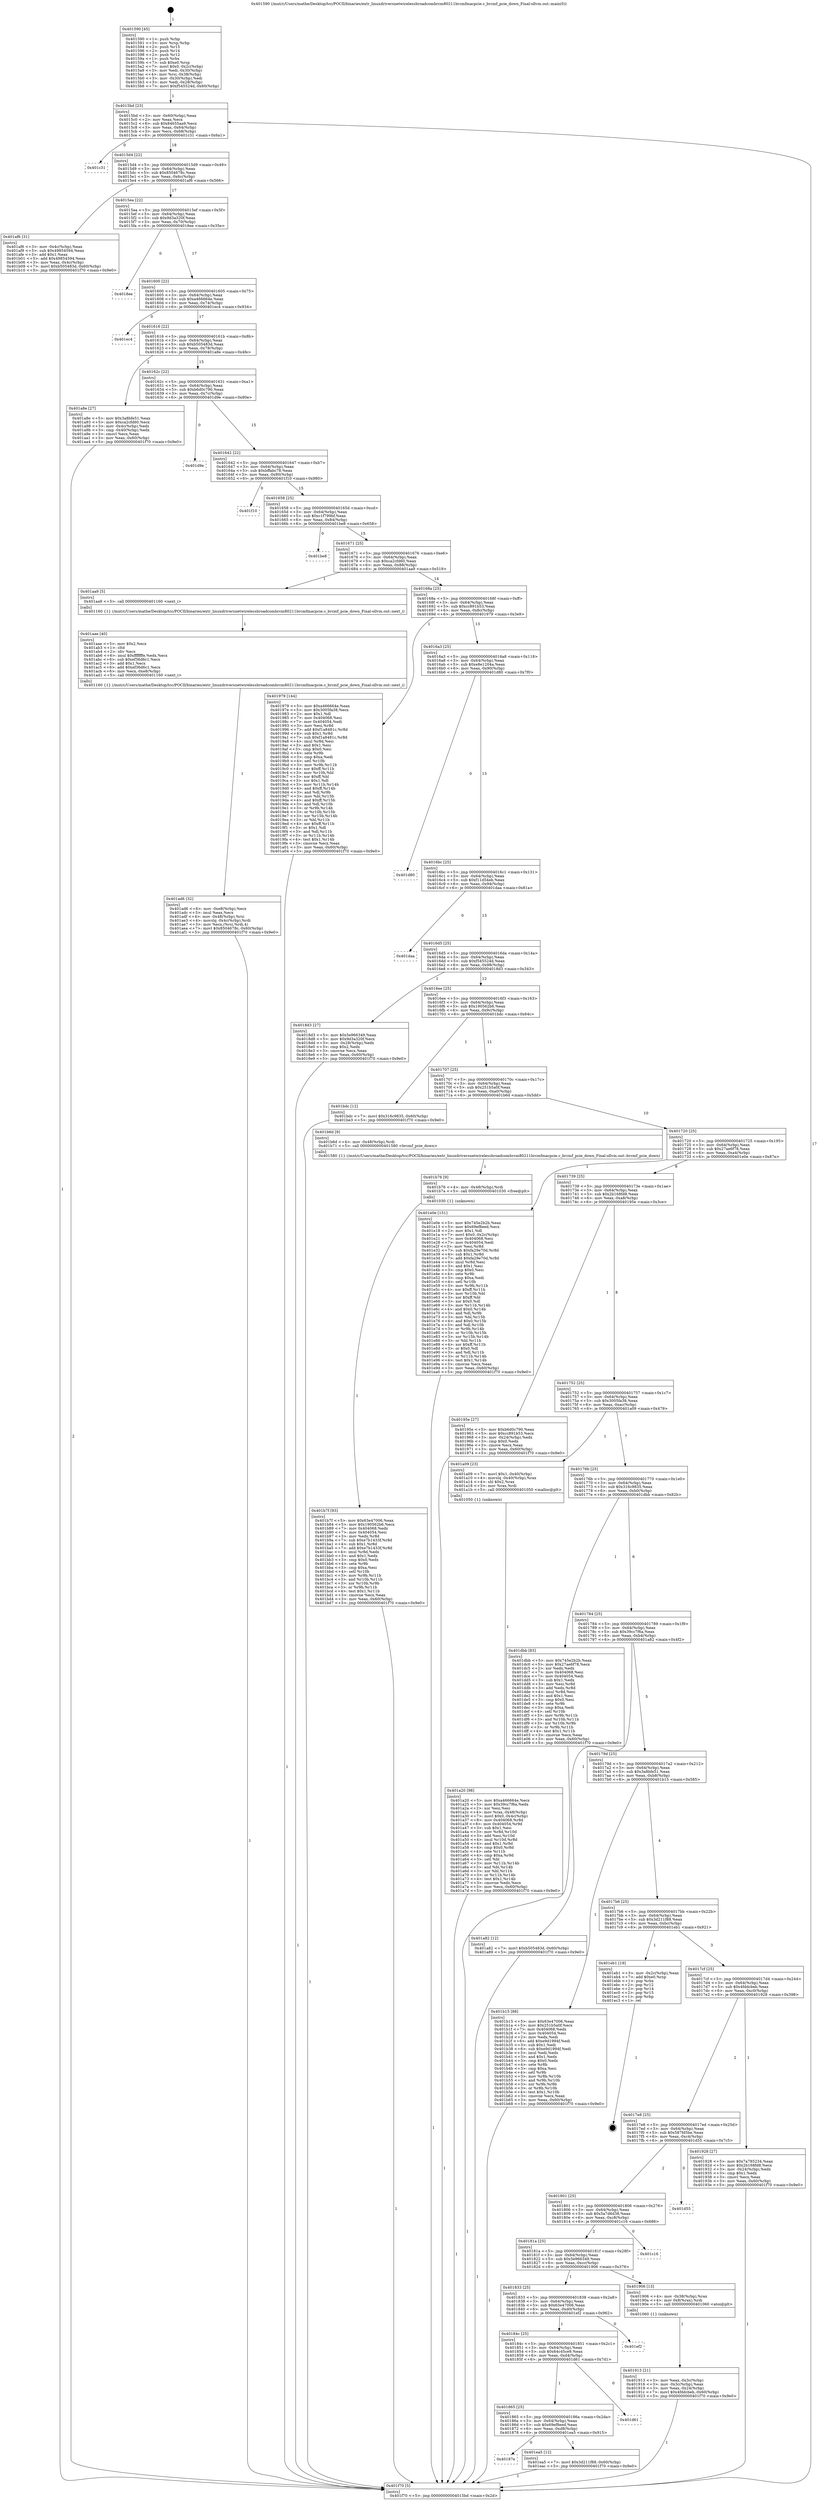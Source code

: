 digraph "0x401590" {
  label = "0x401590 (/mnt/c/Users/mathe/Desktop/tcc/POCII/binaries/extr_linuxdriversnetwirelessbroadcombrcm80211brcmfmacpcie.c_brcmf_pcie_down_Final-ollvm.out::main(0))"
  labelloc = "t"
  node[shape=record]

  Entry [label="",width=0.3,height=0.3,shape=circle,fillcolor=black,style=filled]
  "0x4015bd" [label="{
     0x4015bd [23]\l
     | [instrs]\l
     &nbsp;&nbsp;0x4015bd \<+3\>: mov -0x60(%rbp),%eax\l
     &nbsp;&nbsp;0x4015c0 \<+2\>: mov %eax,%ecx\l
     &nbsp;&nbsp;0x4015c2 \<+6\>: sub $0x84655aa9,%ecx\l
     &nbsp;&nbsp;0x4015c8 \<+3\>: mov %eax,-0x64(%rbp)\l
     &nbsp;&nbsp;0x4015cb \<+3\>: mov %ecx,-0x68(%rbp)\l
     &nbsp;&nbsp;0x4015ce \<+6\>: je 0000000000401c31 \<main+0x6a1\>\l
  }"]
  "0x401c31" [label="{
     0x401c31\l
  }", style=dashed]
  "0x4015d4" [label="{
     0x4015d4 [22]\l
     | [instrs]\l
     &nbsp;&nbsp;0x4015d4 \<+5\>: jmp 00000000004015d9 \<main+0x49\>\l
     &nbsp;&nbsp;0x4015d9 \<+3\>: mov -0x64(%rbp),%eax\l
     &nbsp;&nbsp;0x4015dc \<+5\>: sub $0x8504678c,%eax\l
     &nbsp;&nbsp;0x4015e1 \<+3\>: mov %eax,-0x6c(%rbp)\l
     &nbsp;&nbsp;0x4015e4 \<+6\>: je 0000000000401af6 \<main+0x566\>\l
  }"]
  Exit [label="",width=0.3,height=0.3,shape=circle,fillcolor=black,style=filled,peripheries=2]
  "0x401af6" [label="{
     0x401af6 [31]\l
     | [instrs]\l
     &nbsp;&nbsp;0x401af6 \<+3\>: mov -0x4c(%rbp),%eax\l
     &nbsp;&nbsp;0x401af9 \<+5\>: sub $0x49854594,%eax\l
     &nbsp;&nbsp;0x401afe \<+3\>: add $0x1,%eax\l
     &nbsp;&nbsp;0x401b01 \<+5\>: add $0x49854594,%eax\l
     &nbsp;&nbsp;0x401b06 \<+3\>: mov %eax,-0x4c(%rbp)\l
     &nbsp;&nbsp;0x401b09 \<+7\>: movl $0xb505483d,-0x60(%rbp)\l
     &nbsp;&nbsp;0x401b10 \<+5\>: jmp 0000000000401f70 \<main+0x9e0\>\l
  }"]
  "0x4015ea" [label="{
     0x4015ea [22]\l
     | [instrs]\l
     &nbsp;&nbsp;0x4015ea \<+5\>: jmp 00000000004015ef \<main+0x5f\>\l
     &nbsp;&nbsp;0x4015ef \<+3\>: mov -0x64(%rbp),%eax\l
     &nbsp;&nbsp;0x4015f2 \<+5\>: sub $0x9d3a320f,%eax\l
     &nbsp;&nbsp;0x4015f7 \<+3\>: mov %eax,-0x70(%rbp)\l
     &nbsp;&nbsp;0x4015fa \<+6\>: je 00000000004018ee \<main+0x35e\>\l
  }"]
  "0x40187e" [label="{
     0x40187e\l
  }", style=dashed]
  "0x4018ee" [label="{
     0x4018ee\l
  }", style=dashed]
  "0x401600" [label="{
     0x401600 [22]\l
     | [instrs]\l
     &nbsp;&nbsp;0x401600 \<+5\>: jmp 0000000000401605 \<main+0x75\>\l
     &nbsp;&nbsp;0x401605 \<+3\>: mov -0x64(%rbp),%eax\l
     &nbsp;&nbsp;0x401608 \<+5\>: sub $0xa466664e,%eax\l
     &nbsp;&nbsp;0x40160d \<+3\>: mov %eax,-0x74(%rbp)\l
     &nbsp;&nbsp;0x401610 \<+6\>: je 0000000000401ec4 \<main+0x934\>\l
  }"]
  "0x401ea5" [label="{
     0x401ea5 [12]\l
     | [instrs]\l
     &nbsp;&nbsp;0x401ea5 \<+7\>: movl $0x3d211f88,-0x60(%rbp)\l
     &nbsp;&nbsp;0x401eac \<+5\>: jmp 0000000000401f70 \<main+0x9e0\>\l
  }"]
  "0x401ec4" [label="{
     0x401ec4\l
  }", style=dashed]
  "0x401616" [label="{
     0x401616 [22]\l
     | [instrs]\l
     &nbsp;&nbsp;0x401616 \<+5\>: jmp 000000000040161b \<main+0x8b\>\l
     &nbsp;&nbsp;0x40161b \<+3\>: mov -0x64(%rbp),%eax\l
     &nbsp;&nbsp;0x40161e \<+5\>: sub $0xb505483d,%eax\l
     &nbsp;&nbsp;0x401623 \<+3\>: mov %eax,-0x78(%rbp)\l
     &nbsp;&nbsp;0x401626 \<+6\>: je 0000000000401a8e \<main+0x4fe\>\l
  }"]
  "0x401865" [label="{
     0x401865 [25]\l
     | [instrs]\l
     &nbsp;&nbsp;0x401865 \<+5\>: jmp 000000000040186a \<main+0x2da\>\l
     &nbsp;&nbsp;0x40186a \<+3\>: mov -0x64(%rbp),%eax\l
     &nbsp;&nbsp;0x40186d \<+5\>: sub $0x69ef8eed,%eax\l
     &nbsp;&nbsp;0x401872 \<+6\>: mov %eax,-0xd8(%rbp)\l
     &nbsp;&nbsp;0x401878 \<+6\>: je 0000000000401ea5 \<main+0x915\>\l
  }"]
  "0x401a8e" [label="{
     0x401a8e [27]\l
     | [instrs]\l
     &nbsp;&nbsp;0x401a8e \<+5\>: mov $0x3a8bfe51,%eax\l
     &nbsp;&nbsp;0x401a93 \<+5\>: mov $0xca2cfd60,%ecx\l
     &nbsp;&nbsp;0x401a98 \<+3\>: mov -0x4c(%rbp),%edx\l
     &nbsp;&nbsp;0x401a9b \<+3\>: cmp -0x40(%rbp),%edx\l
     &nbsp;&nbsp;0x401a9e \<+3\>: cmovl %ecx,%eax\l
     &nbsp;&nbsp;0x401aa1 \<+3\>: mov %eax,-0x60(%rbp)\l
     &nbsp;&nbsp;0x401aa4 \<+5\>: jmp 0000000000401f70 \<main+0x9e0\>\l
  }"]
  "0x40162c" [label="{
     0x40162c [22]\l
     | [instrs]\l
     &nbsp;&nbsp;0x40162c \<+5\>: jmp 0000000000401631 \<main+0xa1\>\l
     &nbsp;&nbsp;0x401631 \<+3\>: mov -0x64(%rbp),%eax\l
     &nbsp;&nbsp;0x401634 \<+5\>: sub $0xb6d0c790,%eax\l
     &nbsp;&nbsp;0x401639 \<+3\>: mov %eax,-0x7c(%rbp)\l
     &nbsp;&nbsp;0x40163c \<+6\>: je 0000000000401d9e \<main+0x80e\>\l
  }"]
  "0x401d61" [label="{
     0x401d61\l
  }", style=dashed]
  "0x401d9e" [label="{
     0x401d9e\l
  }", style=dashed]
  "0x401642" [label="{
     0x401642 [22]\l
     | [instrs]\l
     &nbsp;&nbsp;0x401642 \<+5\>: jmp 0000000000401647 \<main+0xb7\>\l
     &nbsp;&nbsp;0x401647 \<+3\>: mov -0x64(%rbp),%eax\l
     &nbsp;&nbsp;0x40164a \<+5\>: sub $0xbffabc78,%eax\l
     &nbsp;&nbsp;0x40164f \<+3\>: mov %eax,-0x80(%rbp)\l
     &nbsp;&nbsp;0x401652 \<+6\>: je 0000000000401f10 \<main+0x980\>\l
  }"]
  "0x40184c" [label="{
     0x40184c [25]\l
     | [instrs]\l
     &nbsp;&nbsp;0x40184c \<+5\>: jmp 0000000000401851 \<main+0x2c1\>\l
     &nbsp;&nbsp;0x401851 \<+3\>: mov -0x64(%rbp),%eax\l
     &nbsp;&nbsp;0x401854 \<+5\>: sub $0x64c45ce9,%eax\l
     &nbsp;&nbsp;0x401859 \<+6\>: mov %eax,-0xd4(%rbp)\l
     &nbsp;&nbsp;0x40185f \<+6\>: je 0000000000401d61 \<main+0x7d1\>\l
  }"]
  "0x401f10" [label="{
     0x401f10\l
  }", style=dashed]
  "0x401658" [label="{
     0x401658 [25]\l
     | [instrs]\l
     &nbsp;&nbsp;0x401658 \<+5\>: jmp 000000000040165d \<main+0xcd\>\l
     &nbsp;&nbsp;0x40165d \<+3\>: mov -0x64(%rbp),%eax\l
     &nbsp;&nbsp;0x401660 \<+5\>: sub $0xc1f799bf,%eax\l
     &nbsp;&nbsp;0x401665 \<+6\>: mov %eax,-0x84(%rbp)\l
     &nbsp;&nbsp;0x40166b \<+6\>: je 0000000000401be8 \<main+0x658\>\l
  }"]
  "0x401ef2" [label="{
     0x401ef2\l
  }", style=dashed]
  "0x401be8" [label="{
     0x401be8\l
  }", style=dashed]
  "0x401671" [label="{
     0x401671 [25]\l
     | [instrs]\l
     &nbsp;&nbsp;0x401671 \<+5\>: jmp 0000000000401676 \<main+0xe6\>\l
     &nbsp;&nbsp;0x401676 \<+3\>: mov -0x64(%rbp),%eax\l
     &nbsp;&nbsp;0x401679 \<+5\>: sub $0xca2cfd60,%eax\l
     &nbsp;&nbsp;0x40167e \<+6\>: mov %eax,-0x88(%rbp)\l
     &nbsp;&nbsp;0x401684 \<+6\>: je 0000000000401aa9 \<main+0x519\>\l
  }"]
  "0x401b7f" [label="{
     0x401b7f [93]\l
     | [instrs]\l
     &nbsp;&nbsp;0x401b7f \<+5\>: mov $0x63e47006,%eax\l
     &nbsp;&nbsp;0x401b84 \<+5\>: mov $0x190562b6,%ecx\l
     &nbsp;&nbsp;0x401b89 \<+7\>: mov 0x404068,%edx\l
     &nbsp;&nbsp;0x401b90 \<+7\>: mov 0x404054,%esi\l
     &nbsp;&nbsp;0x401b97 \<+3\>: mov %edx,%r8d\l
     &nbsp;&nbsp;0x401b9a \<+7\>: sub $0xe7b1433f,%r8d\l
     &nbsp;&nbsp;0x401ba1 \<+4\>: sub $0x1,%r8d\l
     &nbsp;&nbsp;0x401ba5 \<+7\>: add $0xe7b1433f,%r8d\l
     &nbsp;&nbsp;0x401bac \<+4\>: imul %r8d,%edx\l
     &nbsp;&nbsp;0x401bb0 \<+3\>: and $0x1,%edx\l
     &nbsp;&nbsp;0x401bb3 \<+3\>: cmp $0x0,%edx\l
     &nbsp;&nbsp;0x401bb6 \<+4\>: sete %r9b\l
     &nbsp;&nbsp;0x401bba \<+3\>: cmp $0xa,%esi\l
     &nbsp;&nbsp;0x401bbd \<+4\>: setl %r10b\l
     &nbsp;&nbsp;0x401bc1 \<+3\>: mov %r9b,%r11b\l
     &nbsp;&nbsp;0x401bc4 \<+3\>: and %r10b,%r11b\l
     &nbsp;&nbsp;0x401bc7 \<+3\>: xor %r10b,%r9b\l
     &nbsp;&nbsp;0x401bca \<+3\>: or %r9b,%r11b\l
     &nbsp;&nbsp;0x401bcd \<+4\>: test $0x1,%r11b\l
     &nbsp;&nbsp;0x401bd1 \<+3\>: cmovne %ecx,%eax\l
     &nbsp;&nbsp;0x401bd4 \<+3\>: mov %eax,-0x60(%rbp)\l
     &nbsp;&nbsp;0x401bd7 \<+5\>: jmp 0000000000401f70 \<main+0x9e0\>\l
  }"]
  "0x401aa9" [label="{
     0x401aa9 [5]\l
     | [instrs]\l
     &nbsp;&nbsp;0x401aa9 \<+5\>: call 0000000000401160 \<next_i\>\l
     | [calls]\l
     &nbsp;&nbsp;0x401160 \{1\} (/mnt/c/Users/mathe/Desktop/tcc/POCII/binaries/extr_linuxdriversnetwirelessbroadcombrcm80211brcmfmacpcie.c_brcmf_pcie_down_Final-ollvm.out::next_i)\l
  }"]
  "0x40168a" [label="{
     0x40168a [25]\l
     | [instrs]\l
     &nbsp;&nbsp;0x40168a \<+5\>: jmp 000000000040168f \<main+0xff\>\l
     &nbsp;&nbsp;0x40168f \<+3\>: mov -0x64(%rbp),%eax\l
     &nbsp;&nbsp;0x401692 \<+5\>: sub $0xcc891b53,%eax\l
     &nbsp;&nbsp;0x401697 \<+6\>: mov %eax,-0x8c(%rbp)\l
     &nbsp;&nbsp;0x40169d \<+6\>: je 0000000000401979 \<main+0x3e9\>\l
  }"]
  "0x401b76" [label="{
     0x401b76 [9]\l
     | [instrs]\l
     &nbsp;&nbsp;0x401b76 \<+4\>: mov -0x48(%rbp),%rdi\l
     &nbsp;&nbsp;0x401b7a \<+5\>: call 0000000000401030 \<free@plt\>\l
     | [calls]\l
     &nbsp;&nbsp;0x401030 \{1\} (unknown)\l
  }"]
  "0x401979" [label="{
     0x401979 [144]\l
     | [instrs]\l
     &nbsp;&nbsp;0x401979 \<+5\>: mov $0xa466664e,%eax\l
     &nbsp;&nbsp;0x40197e \<+5\>: mov $0x3005fa38,%ecx\l
     &nbsp;&nbsp;0x401983 \<+2\>: mov $0x1,%dl\l
     &nbsp;&nbsp;0x401985 \<+7\>: mov 0x404068,%esi\l
     &nbsp;&nbsp;0x40198c \<+7\>: mov 0x404054,%edi\l
     &nbsp;&nbsp;0x401993 \<+3\>: mov %esi,%r8d\l
     &nbsp;&nbsp;0x401996 \<+7\>: add $0xf1a8481c,%r8d\l
     &nbsp;&nbsp;0x40199d \<+4\>: sub $0x1,%r8d\l
     &nbsp;&nbsp;0x4019a1 \<+7\>: sub $0xf1a8481c,%r8d\l
     &nbsp;&nbsp;0x4019a8 \<+4\>: imul %r8d,%esi\l
     &nbsp;&nbsp;0x4019ac \<+3\>: and $0x1,%esi\l
     &nbsp;&nbsp;0x4019af \<+3\>: cmp $0x0,%esi\l
     &nbsp;&nbsp;0x4019b2 \<+4\>: sete %r9b\l
     &nbsp;&nbsp;0x4019b6 \<+3\>: cmp $0xa,%edi\l
     &nbsp;&nbsp;0x4019b9 \<+4\>: setl %r10b\l
     &nbsp;&nbsp;0x4019bd \<+3\>: mov %r9b,%r11b\l
     &nbsp;&nbsp;0x4019c0 \<+4\>: xor $0xff,%r11b\l
     &nbsp;&nbsp;0x4019c4 \<+3\>: mov %r10b,%bl\l
     &nbsp;&nbsp;0x4019c7 \<+3\>: xor $0xff,%bl\l
     &nbsp;&nbsp;0x4019ca \<+3\>: xor $0x1,%dl\l
     &nbsp;&nbsp;0x4019cd \<+3\>: mov %r11b,%r14b\l
     &nbsp;&nbsp;0x4019d0 \<+4\>: and $0xff,%r14b\l
     &nbsp;&nbsp;0x4019d4 \<+3\>: and %dl,%r9b\l
     &nbsp;&nbsp;0x4019d7 \<+3\>: mov %bl,%r15b\l
     &nbsp;&nbsp;0x4019da \<+4\>: and $0xff,%r15b\l
     &nbsp;&nbsp;0x4019de \<+3\>: and %dl,%r10b\l
     &nbsp;&nbsp;0x4019e1 \<+3\>: or %r9b,%r14b\l
     &nbsp;&nbsp;0x4019e4 \<+3\>: or %r10b,%r15b\l
     &nbsp;&nbsp;0x4019e7 \<+3\>: xor %r15b,%r14b\l
     &nbsp;&nbsp;0x4019ea \<+3\>: or %bl,%r11b\l
     &nbsp;&nbsp;0x4019ed \<+4\>: xor $0xff,%r11b\l
     &nbsp;&nbsp;0x4019f1 \<+3\>: or $0x1,%dl\l
     &nbsp;&nbsp;0x4019f4 \<+3\>: and %dl,%r11b\l
     &nbsp;&nbsp;0x4019f7 \<+3\>: or %r11b,%r14b\l
     &nbsp;&nbsp;0x4019fa \<+4\>: test $0x1,%r14b\l
     &nbsp;&nbsp;0x4019fe \<+3\>: cmovne %ecx,%eax\l
     &nbsp;&nbsp;0x401a01 \<+3\>: mov %eax,-0x60(%rbp)\l
     &nbsp;&nbsp;0x401a04 \<+5\>: jmp 0000000000401f70 \<main+0x9e0\>\l
  }"]
  "0x4016a3" [label="{
     0x4016a3 [25]\l
     | [instrs]\l
     &nbsp;&nbsp;0x4016a3 \<+5\>: jmp 00000000004016a8 \<main+0x118\>\l
     &nbsp;&nbsp;0x4016a8 \<+3\>: mov -0x64(%rbp),%eax\l
     &nbsp;&nbsp;0x4016ab \<+5\>: sub $0xe8e1204a,%eax\l
     &nbsp;&nbsp;0x4016b0 \<+6\>: mov %eax,-0x90(%rbp)\l
     &nbsp;&nbsp;0x4016b6 \<+6\>: je 0000000000401d80 \<main+0x7f0\>\l
  }"]
  "0x401ad6" [label="{
     0x401ad6 [32]\l
     | [instrs]\l
     &nbsp;&nbsp;0x401ad6 \<+6\>: mov -0xe8(%rbp),%ecx\l
     &nbsp;&nbsp;0x401adc \<+3\>: imul %eax,%ecx\l
     &nbsp;&nbsp;0x401adf \<+4\>: mov -0x48(%rbp),%rsi\l
     &nbsp;&nbsp;0x401ae3 \<+4\>: movslq -0x4c(%rbp),%rdi\l
     &nbsp;&nbsp;0x401ae7 \<+3\>: mov %ecx,(%rsi,%rdi,4)\l
     &nbsp;&nbsp;0x401aea \<+7\>: movl $0x8504678c,-0x60(%rbp)\l
     &nbsp;&nbsp;0x401af1 \<+5\>: jmp 0000000000401f70 \<main+0x9e0\>\l
  }"]
  "0x401d80" [label="{
     0x401d80\l
  }", style=dashed]
  "0x4016bc" [label="{
     0x4016bc [25]\l
     | [instrs]\l
     &nbsp;&nbsp;0x4016bc \<+5\>: jmp 00000000004016c1 \<main+0x131\>\l
     &nbsp;&nbsp;0x4016c1 \<+3\>: mov -0x64(%rbp),%eax\l
     &nbsp;&nbsp;0x4016c4 \<+5\>: sub $0xf11d54eb,%eax\l
     &nbsp;&nbsp;0x4016c9 \<+6\>: mov %eax,-0x94(%rbp)\l
     &nbsp;&nbsp;0x4016cf \<+6\>: je 0000000000401daa \<main+0x81a\>\l
  }"]
  "0x401aae" [label="{
     0x401aae [40]\l
     | [instrs]\l
     &nbsp;&nbsp;0x401aae \<+5\>: mov $0x2,%ecx\l
     &nbsp;&nbsp;0x401ab3 \<+1\>: cltd\l
     &nbsp;&nbsp;0x401ab4 \<+2\>: idiv %ecx\l
     &nbsp;&nbsp;0x401ab6 \<+6\>: imul $0xfffffffe,%edx,%ecx\l
     &nbsp;&nbsp;0x401abc \<+6\>: sub $0xef36d6c1,%ecx\l
     &nbsp;&nbsp;0x401ac2 \<+3\>: add $0x1,%ecx\l
     &nbsp;&nbsp;0x401ac5 \<+6\>: add $0xef36d6c1,%ecx\l
     &nbsp;&nbsp;0x401acb \<+6\>: mov %ecx,-0xe8(%rbp)\l
     &nbsp;&nbsp;0x401ad1 \<+5\>: call 0000000000401160 \<next_i\>\l
     | [calls]\l
     &nbsp;&nbsp;0x401160 \{1\} (/mnt/c/Users/mathe/Desktop/tcc/POCII/binaries/extr_linuxdriversnetwirelessbroadcombrcm80211brcmfmacpcie.c_brcmf_pcie_down_Final-ollvm.out::next_i)\l
  }"]
  "0x401daa" [label="{
     0x401daa\l
  }", style=dashed]
  "0x4016d5" [label="{
     0x4016d5 [25]\l
     | [instrs]\l
     &nbsp;&nbsp;0x4016d5 \<+5\>: jmp 00000000004016da \<main+0x14a\>\l
     &nbsp;&nbsp;0x4016da \<+3\>: mov -0x64(%rbp),%eax\l
     &nbsp;&nbsp;0x4016dd \<+5\>: sub $0xf545524d,%eax\l
     &nbsp;&nbsp;0x4016e2 \<+6\>: mov %eax,-0x98(%rbp)\l
     &nbsp;&nbsp;0x4016e8 \<+6\>: je 00000000004018d3 \<main+0x343\>\l
  }"]
  "0x401a20" [label="{
     0x401a20 [98]\l
     | [instrs]\l
     &nbsp;&nbsp;0x401a20 \<+5\>: mov $0xa466664e,%ecx\l
     &nbsp;&nbsp;0x401a25 \<+5\>: mov $0x39cc7f6a,%edx\l
     &nbsp;&nbsp;0x401a2a \<+2\>: xor %esi,%esi\l
     &nbsp;&nbsp;0x401a2c \<+4\>: mov %rax,-0x48(%rbp)\l
     &nbsp;&nbsp;0x401a30 \<+7\>: movl $0x0,-0x4c(%rbp)\l
     &nbsp;&nbsp;0x401a37 \<+8\>: mov 0x404068,%r8d\l
     &nbsp;&nbsp;0x401a3f \<+8\>: mov 0x404054,%r9d\l
     &nbsp;&nbsp;0x401a47 \<+3\>: sub $0x1,%esi\l
     &nbsp;&nbsp;0x401a4a \<+3\>: mov %r8d,%r10d\l
     &nbsp;&nbsp;0x401a4d \<+3\>: add %esi,%r10d\l
     &nbsp;&nbsp;0x401a50 \<+4\>: imul %r10d,%r8d\l
     &nbsp;&nbsp;0x401a54 \<+4\>: and $0x1,%r8d\l
     &nbsp;&nbsp;0x401a58 \<+4\>: cmp $0x0,%r8d\l
     &nbsp;&nbsp;0x401a5c \<+4\>: sete %r11b\l
     &nbsp;&nbsp;0x401a60 \<+4\>: cmp $0xa,%r9d\l
     &nbsp;&nbsp;0x401a64 \<+3\>: setl %bl\l
     &nbsp;&nbsp;0x401a67 \<+3\>: mov %r11b,%r14b\l
     &nbsp;&nbsp;0x401a6a \<+3\>: and %bl,%r14b\l
     &nbsp;&nbsp;0x401a6d \<+3\>: xor %bl,%r11b\l
     &nbsp;&nbsp;0x401a70 \<+3\>: or %r11b,%r14b\l
     &nbsp;&nbsp;0x401a73 \<+4\>: test $0x1,%r14b\l
     &nbsp;&nbsp;0x401a77 \<+3\>: cmovne %edx,%ecx\l
     &nbsp;&nbsp;0x401a7a \<+3\>: mov %ecx,-0x60(%rbp)\l
     &nbsp;&nbsp;0x401a7d \<+5\>: jmp 0000000000401f70 \<main+0x9e0\>\l
  }"]
  "0x4018d3" [label="{
     0x4018d3 [27]\l
     | [instrs]\l
     &nbsp;&nbsp;0x4018d3 \<+5\>: mov $0x5e966349,%eax\l
     &nbsp;&nbsp;0x4018d8 \<+5\>: mov $0x9d3a320f,%ecx\l
     &nbsp;&nbsp;0x4018dd \<+3\>: mov -0x28(%rbp),%edx\l
     &nbsp;&nbsp;0x4018e0 \<+3\>: cmp $0x2,%edx\l
     &nbsp;&nbsp;0x4018e3 \<+3\>: cmovne %ecx,%eax\l
     &nbsp;&nbsp;0x4018e6 \<+3\>: mov %eax,-0x60(%rbp)\l
     &nbsp;&nbsp;0x4018e9 \<+5\>: jmp 0000000000401f70 \<main+0x9e0\>\l
  }"]
  "0x4016ee" [label="{
     0x4016ee [25]\l
     | [instrs]\l
     &nbsp;&nbsp;0x4016ee \<+5\>: jmp 00000000004016f3 \<main+0x163\>\l
     &nbsp;&nbsp;0x4016f3 \<+3\>: mov -0x64(%rbp),%eax\l
     &nbsp;&nbsp;0x4016f6 \<+5\>: sub $0x190562b6,%eax\l
     &nbsp;&nbsp;0x4016fb \<+6\>: mov %eax,-0x9c(%rbp)\l
     &nbsp;&nbsp;0x401701 \<+6\>: je 0000000000401bdc \<main+0x64c\>\l
  }"]
  "0x401f70" [label="{
     0x401f70 [5]\l
     | [instrs]\l
     &nbsp;&nbsp;0x401f70 \<+5\>: jmp 00000000004015bd \<main+0x2d\>\l
  }"]
  "0x401590" [label="{
     0x401590 [45]\l
     | [instrs]\l
     &nbsp;&nbsp;0x401590 \<+1\>: push %rbp\l
     &nbsp;&nbsp;0x401591 \<+3\>: mov %rsp,%rbp\l
     &nbsp;&nbsp;0x401594 \<+2\>: push %r15\l
     &nbsp;&nbsp;0x401596 \<+2\>: push %r14\l
     &nbsp;&nbsp;0x401598 \<+2\>: push %r12\l
     &nbsp;&nbsp;0x40159a \<+1\>: push %rbx\l
     &nbsp;&nbsp;0x40159b \<+7\>: sub $0xe0,%rsp\l
     &nbsp;&nbsp;0x4015a2 \<+7\>: movl $0x0,-0x2c(%rbp)\l
     &nbsp;&nbsp;0x4015a9 \<+3\>: mov %edi,-0x30(%rbp)\l
     &nbsp;&nbsp;0x4015ac \<+4\>: mov %rsi,-0x38(%rbp)\l
     &nbsp;&nbsp;0x4015b0 \<+3\>: mov -0x30(%rbp),%edi\l
     &nbsp;&nbsp;0x4015b3 \<+3\>: mov %edi,-0x28(%rbp)\l
     &nbsp;&nbsp;0x4015b6 \<+7\>: movl $0xf545524d,-0x60(%rbp)\l
  }"]
  "0x401913" [label="{
     0x401913 [21]\l
     | [instrs]\l
     &nbsp;&nbsp;0x401913 \<+3\>: mov %eax,-0x3c(%rbp)\l
     &nbsp;&nbsp;0x401916 \<+3\>: mov -0x3c(%rbp),%eax\l
     &nbsp;&nbsp;0x401919 \<+3\>: mov %eax,-0x24(%rbp)\l
     &nbsp;&nbsp;0x40191c \<+7\>: movl $0x4fddcbeb,-0x60(%rbp)\l
     &nbsp;&nbsp;0x401923 \<+5\>: jmp 0000000000401f70 \<main+0x9e0\>\l
  }"]
  "0x401bdc" [label="{
     0x401bdc [12]\l
     | [instrs]\l
     &nbsp;&nbsp;0x401bdc \<+7\>: movl $0x316c9835,-0x60(%rbp)\l
     &nbsp;&nbsp;0x401be3 \<+5\>: jmp 0000000000401f70 \<main+0x9e0\>\l
  }"]
  "0x401707" [label="{
     0x401707 [25]\l
     | [instrs]\l
     &nbsp;&nbsp;0x401707 \<+5\>: jmp 000000000040170c \<main+0x17c\>\l
     &nbsp;&nbsp;0x40170c \<+3\>: mov -0x64(%rbp),%eax\l
     &nbsp;&nbsp;0x40170f \<+5\>: sub $0x251b5a0f,%eax\l
     &nbsp;&nbsp;0x401714 \<+6\>: mov %eax,-0xa0(%rbp)\l
     &nbsp;&nbsp;0x40171a \<+6\>: je 0000000000401b6d \<main+0x5dd\>\l
  }"]
  "0x401833" [label="{
     0x401833 [25]\l
     | [instrs]\l
     &nbsp;&nbsp;0x401833 \<+5\>: jmp 0000000000401838 \<main+0x2a8\>\l
     &nbsp;&nbsp;0x401838 \<+3\>: mov -0x64(%rbp),%eax\l
     &nbsp;&nbsp;0x40183b \<+5\>: sub $0x63e47006,%eax\l
     &nbsp;&nbsp;0x401840 \<+6\>: mov %eax,-0xd0(%rbp)\l
     &nbsp;&nbsp;0x401846 \<+6\>: je 0000000000401ef2 \<main+0x962\>\l
  }"]
  "0x401b6d" [label="{
     0x401b6d [9]\l
     | [instrs]\l
     &nbsp;&nbsp;0x401b6d \<+4\>: mov -0x48(%rbp),%rdi\l
     &nbsp;&nbsp;0x401b71 \<+5\>: call 0000000000401580 \<brcmf_pcie_down\>\l
     | [calls]\l
     &nbsp;&nbsp;0x401580 \{1\} (/mnt/c/Users/mathe/Desktop/tcc/POCII/binaries/extr_linuxdriversnetwirelessbroadcombrcm80211brcmfmacpcie.c_brcmf_pcie_down_Final-ollvm.out::brcmf_pcie_down)\l
  }"]
  "0x401720" [label="{
     0x401720 [25]\l
     | [instrs]\l
     &nbsp;&nbsp;0x401720 \<+5\>: jmp 0000000000401725 \<main+0x195\>\l
     &nbsp;&nbsp;0x401725 \<+3\>: mov -0x64(%rbp),%eax\l
     &nbsp;&nbsp;0x401728 \<+5\>: sub $0x27ae6f78,%eax\l
     &nbsp;&nbsp;0x40172d \<+6\>: mov %eax,-0xa4(%rbp)\l
     &nbsp;&nbsp;0x401733 \<+6\>: je 0000000000401e0e \<main+0x87e\>\l
  }"]
  "0x401906" [label="{
     0x401906 [13]\l
     | [instrs]\l
     &nbsp;&nbsp;0x401906 \<+4\>: mov -0x38(%rbp),%rax\l
     &nbsp;&nbsp;0x40190a \<+4\>: mov 0x8(%rax),%rdi\l
     &nbsp;&nbsp;0x40190e \<+5\>: call 0000000000401060 \<atoi@plt\>\l
     | [calls]\l
     &nbsp;&nbsp;0x401060 \{1\} (unknown)\l
  }"]
  "0x401e0e" [label="{
     0x401e0e [151]\l
     | [instrs]\l
     &nbsp;&nbsp;0x401e0e \<+5\>: mov $0x745e2b2b,%eax\l
     &nbsp;&nbsp;0x401e13 \<+5\>: mov $0x69ef8eed,%ecx\l
     &nbsp;&nbsp;0x401e18 \<+2\>: mov $0x1,%dl\l
     &nbsp;&nbsp;0x401e1a \<+7\>: movl $0x0,-0x2c(%rbp)\l
     &nbsp;&nbsp;0x401e21 \<+7\>: mov 0x404068,%esi\l
     &nbsp;&nbsp;0x401e28 \<+7\>: mov 0x404054,%edi\l
     &nbsp;&nbsp;0x401e2f \<+3\>: mov %esi,%r8d\l
     &nbsp;&nbsp;0x401e32 \<+7\>: sub $0xfa29e70d,%r8d\l
     &nbsp;&nbsp;0x401e39 \<+4\>: sub $0x1,%r8d\l
     &nbsp;&nbsp;0x401e3d \<+7\>: add $0xfa29e70d,%r8d\l
     &nbsp;&nbsp;0x401e44 \<+4\>: imul %r8d,%esi\l
     &nbsp;&nbsp;0x401e48 \<+3\>: and $0x1,%esi\l
     &nbsp;&nbsp;0x401e4b \<+3\>: cmp $0x0,%esi\l
     &nbsp;&nbsp;0x401e4e \<+4\>: sete %r9b\l
     &nbsp;&nbsp;0x401e52 \<+3\>: cmp $0xa,%edi\l
     &nbsp;&nbsp;0x401e55 \<+4\>: setl %r10b\l
     &nbsp;&nbsp;0x401e59 \<+3\>: mov %r9b,%r11b\l
     &nbsp;&nbsp;0x401e5c \<+4\>: xor $0xff,%r11b\l
     &nbsp;&nbsp;0x401e60 \<+3\>: mov %r10b,%bl\l
     &nbsp;&nbsp;0x401e63 \<+3\>: xor $0xff,%bl\l
     &nbsp;&nbsp;0x401e66 \<+3\>: xor $0x0,%dl\l
     &nbsp;&nbsp;0x401e69 \<+3\>: mov %r11b,%r14b\l
     &nbsp;&nbsp;0x401e6c \<+4\>: and $0x0,%r14b\l
     &nbsp;&nbsp;0x401e70 \<+3\>: and %dl,%r9b\l
     &nbsp;&nbsp;0x401e73 \<+3\>: mov %bl,%r15b\l
     &nbsp;&nbsp;0x401e76 \<+4\>: and $0x0,%r15b\l
     &nbsp;&nbsp;0x401e7a \<+3\>: and %dl,%r10b\l
     &nbsp;&nbsp;0x401e7d \<+3\>: or %r9b,%r14b\l
     &nbsp;&nbsp;0x401e80 \<+3\>: or %r10b,%r15b\l
     &nbsp;&nbsp;0x401e83 \<+3\>: xor %r15b,%r14b\l
     &nbsp;&nbsp;0x401e86 \<+3\>: or %bl,%r11b\l
     &nbsp;&nbsp;0x401e89 \<+4\>: xor $0xff,%r11b\l
     &nbsp;&nbsp;0x401e8d \<+3\>: or $0x0,%dl\l
     &nbsp;&nbsp;0x401e90 \<+3\>: and %dl,%r11b\l
     &nbsp;&nbsp;0x401e93 \<+3\>: or %r11b,%r14b\l
     &nbsp;&nbsp;0x401e96 \<+4\>: test $0x1,%r14b\l
     &nbsp;&nbsp;0x401e9a \<+3\>: cmovne %ecx,%eax\l
     &nbsp;&nbsp;0x401e9d \<+3\>: mov %eax,-0x60(%rbp)\l
     &nbsp;&nbsp;0x401ea0 \<+5\>: jmp 0000000000401f70 \<main+0x9e0\>\l
  }"]
  "0x401739" [label="{
     0x401739 [25]\l
     | [instrs]\l
     &nbsp;&nbsp;0x401739 \<+5\>: jmp 000000000040173e \<main+0x1ae\>\l
     &nbsp;&nbsp;0x40173e \<+3\>: mov -0x64(%rbp),%eax\l
     &nbsp;&nbsp;0x401741 \<+5\>: sub $0x2b168fd8,%eax\l
     &nbsp;&nbsp;0x401746 \<+6\>: mov %eax,-0xa8(%rbp)\l
     &nbsp;&nbsp;0x40174c \<+6\>: je 000000000040195e \<main+0x3ce\>\l
  }"]
  "0x40181a" [label="{
     0x40181a [25]\l
     | [instrs]\l
     &nbsp;&nbsp;0x40181a \<+5\>: jmp 000000000040181f \<main+0x28f\>\l
     &nbsp;&nbsp;0x40181f \<+3\>: mov -0x64(%rbp),%eax\l
     &nbsp;&nbsp;0x401822 \<+5\>: sub $0x5e966349,%eax\l
     &nbsp;&nbsp;0x401827 \<+6\>: mov %eax,-0xcc(%rbp)\l
     &nbsp;&nbsp;0x40182d \<+6\>: je 0000000000401906 \<main+0x376\>\l
  }"]
  "0x40195e" [label="{
     0x40195e [27]\l
     | [instrs]\l
     &nbsp;&nbsp;0x40195e \<+5\>: mov $0xb6d0c790,%eax\l
     &nbsp;&nbsp;0x401963 \<+5\>: mov $0xcc891b53,%ecx\l
     &nbsp;&nbsp;0x401968 \<+3\>: mov -0x24(%rbp),%edx\l
     &nbsp;&nbsp;0x40196b \<+3\>: cmp $0x0,%edx\l
     &nbsp;&nbsp;0x40196e \<+3\>: cmove %ecx,%eax\l
     &nbsp;&nbsp;0x401971 \<+3\>: mov %eax,-0x60(%rbp)\l
     &nbsp;&nbsp;0x401974 \<+5\>: jmp 0000000000401f70 \<main+0x9e0\>\l
  }"]
  "0x401752" [label="{
     0x401752 [25]\l
     | [instrs]\l
     &nbsp;&nbsp;0x401752 \<+5\>: jmp 0000000000401757 \<main+0x1c7\>\l
     &nbsp;&nbsp;0x401757 \<+3\>: mov -0x64(%rbp),%eax\l
     &nbsp;&nbsp;0x40175a \<+5\>: sub $0x3005fa38,%eax\l
     &nbsp;&nbsp;0x40175f \<+6\>: mov %eax,-0xac(%rbp)\l
     &nbsp;&nbsp;0x401765 \<+6\>: je 0000000000401a09 \<main+0x479\>\l
  }"]
  "0x401c16" [label="{
     0x401c16\l
  }", style=dashed]
  "0x401a09" [label="{
     0x401a09 [23]\l
     | [instrs]\l
     &nbsp;&nbsp;0x401a09 \<+7\>: movl $0x1,-0x40(%rbp)\l
     &nbsp;&nbsp;0x401a10 \<+4\>: movslq -0x40(%rbp),%rax\l
     &nbsp;&nbsp;0x401a14 \<+4\>: shl $0x2,%rax\l
     &nbsp;&nbsp;0x401a18 \<+3\>: mov %rax,%rdi\l
     &nbsp;&nbsp;0x401a1b \<+5\>: call 0000000000401050 \<malloc@plt\>\l
     | [calls]\l
     &nbsp;&nbsp;0x401050 \{1\} (unknown)\l
  }"]
  "0x40176b" [label="{
     0x40176b [25]\l
     | [instrs]\l
     &nbsp;&nbsp;0x40176b \<+5\>: jmp 0000000000401770 \<main+0x1e0\>\l
     &nbsp;&nbsp;0x401770 \<+3\>: mov -0x64(%rbp),%eax\l
     &nbsp;&nbsp;0x401773 \<+5\>: sub $0x316c9835,%eax\l
     &nbsp;&nbsp;0x401778 \<+6\>: mov %eax,-0xb0(%rbp)\l
     &nbsp;&nbsp;0x40177e \<+6\>: je 0000000000401dbb \<main+0x82b\>\l
  }"]
  "0x401801" [label="{
     0x401801 [25]\l
     | [instrs]\l
     &nbsp;&nbsp;0x401801 \<+5\>: jmp 0000000000401806 \<main+0x276\>\l
     &nbsp;&nbsp;0x401806 \<+3\>: mov -0x64(%rbp),%eax\l
     &nbsp;&nbsp;0x401809 \<+5\>: sub $0x5a7d6d38,%eax\l
     &nbsp;&nbsp;0x40180e \<+6\>: mov %eax,-0xc8(%rbp)\l
     &nbsp;&nbsp;0x401814 \<+6\>: je 0000000000401c16 \<main+0x686\>\l
  }"]
  "0x401dbb" [label="{
     0x401dbb [83]\l
     | [instrs]\l
     &nbsp;&nbsp;0x401dbb \<+5\>: mov $0x745e2b2b,%eax\l
     &nbsp;&nbsp;0x401dc0 \<+5\>: mov $0x27ae6f78,%ecx\l
     &nbsp;&nbsp;0x401dc5 \<+2\>: xor %edx,%edx\l
     &nbsp;&nbsp;0x401dc7 \<+7\>: mov 0x404068,%esi\l
     &nbsp;&nbsp;0x401dce \<+7\>: mov 0x404054,%edi\l
     &nbsp;&nbsp;0x401dd5 \<+3\>: sub $0x1,%edx\l
     &nbsp;&nbsp;0x401dd8 \<+3\>: mov %esi,%r8d\l
     &nbsp;&nbsp;0x401ddb \<+3\>: add %edx,%r8d\l
     &nbsp;&nbsp;0x401dde \<+4\>: imul %r8d,%esi\l
     &nbsp;&nbsp;0x401de2 \<+3\>: and $0x1,%esi\l
     &nbsp;&nbsp;0x401de5 \<+3\>: cmp $0x0,%esi\l
     &nbsp;&nbsp;0x401de8 \<+4\>: sete %r9b\l
     &nbsp;&nbsp;0x401dec \<+3\>: cmp $0xa,%edi\l
     &nbsp;&nbsp;0x401def \<+4\>: setl %r10b\l
     &nbsp;&nbsp;0x401df3 \<+3\>: mov %r9b,%r11b\l
     &nbsp;&nbsp;0x401df6 \<+3\>: and %r10b,%r11b\l
     &nbsp;&nbsp;0x401df9 \<+3\>: xor %r10b,%r9b\l
     &nbsp;&nbsp;0x401dfc \<+3\>: or %r9b,%r11b\l
     &nbsp;&nbsp;0x401dff \<+4\>: test $0x1,%r11b\l
     &nbsp;&nbsp;0x401e03 \<+3\>: cmovne %ecx,%eax\l
     &nbsp;&nbsp;0x401e06 \<+3\>: mov %eax,-0x60(%rbp)\l
     &nbsp;&nbsp;0x401e09 \<+5\>: jmp 0000000000401f70 \<main+0x9e0\>\l
  }"]
  "0x401784" [label="{
     0x401784 [25]\l
     | [instrs]\l
     &nbsp;&nbsp;0x401784 \<+5\>: jmp 0000000000401789 \<main+0x1f9\>\l
     &nbsp;&nbsp;0x401789 \<+3\>: mov -0x64(%rbp),%eax\l
     &nbsp;&nbsp;0x40178c \<+5\>: sub $0x39cc7f6a,%eax\l
     &nbsp;&nbsp;0x401791 \<+6\>: mov %eax,-0xb4(%rbp)\l
     &nbsp;&nbsp;0x401797 \<+6\>: je 0000000000401a82 \<main+0x4f2\>\l
  }"]
  "0x401d55" [label="{
     0x401d55\l
  }", style=dashed]
  "0x401a82" [label="{
     0x401a82 [12]\l
     | [instrs]\l
     &nbsp;&nbsp;0x401a82 \<+7\>: movl $0xb505483d,-0x60(%rbp)\l
     &nbsp;&nbsp;0x401a89 \<+5\>: jmp 0000000000401f70 \<main+0x9e0\>\l
  }"]
  "0x40179d" [label="{
     0x40179d [25]\l
     | [instrs]\l
     &nbsp;&nbsp;0x40179d \<+5\>: jmp 00000000004017a2 \<main+0x212\>\l
     &nbsp;&nbsp;0x4017a2 \<+3\>: mov -0x64(%rbp),%eax\l
     &nbsp;&nbsp;0x4017a5 \<+5\>: sub $0x3a8bfe51,%eax\l
     &nbsp;&nbsp;0x4017aa \<+6\>: mov %eax,-0xb8(%rbp)\l
     &nbsp;&nbsp;0x4017b0 \<+6\>: je 0000000000401b15 \<main+0x585\>\l
  }"]
  "0x4017e8" [label="{
     0x4017e8 [25]\l
     | [instrs]\l
     &nbsp;&nbsp;0x4017e8 \<+5\>: jmp 00000000004017ed \<main+0x25d\>\l
     &nbsp;&nbsp;0x4017ed \<+3\>: mov -0x64(%rbp),%eax\l
     &nbsp;&nbsp;0x4017f0 \<+5\>: sub $0x587fd5be,%eax\l
     &nbsp;&nbsp;0x4017f5 \<+6\>: mov %eax,-0xc4(%rbp)\l
     &nbsp;&nbsp;0x4017fb \<+6\>: je 0000000000401d55 \<main+0x7c5\>\l
  }"]
  "0x401b15" [label="{
     0x401b15 [88]\l
     | [instrs]\l
     &nbsp;&nbsp;0x401b15 \<+5\>: mov $0x63e47006,%eax\l
     &nbsp;&nbsp;0x401b1a \<+5\>: mov $0x251b5a0f,%ecx\l
     &nbsp;&nbsp;0x401b1f \<+7\>: mov 0x404068,%edx\l
     &nbsp;&nbsp;0x401b26 \<+7\>: mov 0x404054,%esi\l
     &nbsp;&nbsp;0x401b2d \<+2\>: mov %edx,%edi\l
     &nbsp;&nbsp;0x401b2f \<+6\>: add $0xe9d1994f,%edi\l
     &nbsp;&nbsp;0x401b35 \<+3\>: sub $0x1,%edi\l
     &nbsp;&nbsp;0x401b38 \<+6\>: sub $0xe9d1994f,%edi\l
     &nbsp;&nbsp;0x401b3e \<+3\>: imul %edi,%edx\l
     &nbsp;&nbsp;0x401b41 \<+3\>: and $0x1,%edx\l
     &nbsp;&nbsp;0x401b44 \<+3\>: cmp $0x0,%edx\l
     &nbsp;&nbsp;0x401b47 \<+4\>: sete %r8b\l
     &nbsp;&nbsp;0x401b4b \<+3\>: cmp $0xa,%esi\l
     &nbsp;&nbsp;0x401b4e \<+4\>: setl %r9b\l
     &nbsp;&nbsp;0x401b52 \<+3\>: mov %r8b,%r10b\l
     &nbsp;&nbsp;0x401b55 \<+3\>: and %r9b,%r10b\l
     &nbsp;&nbsp;0x401b58 \<+3\>: xor %r9b,%r8b\l
     &nbsp;&nbsp;0x401b5b \<+3\>: or %r8b,%r10b\l
     &nbsp;&nbsp;0x401b5e \<+4\>: test $0x1,%r10b\l
     &nbsp;&nbsp;0x401b62 \<+3\>: cmovne %ecx,%eax\l
     &nbsp;&nbsp;0x401b65 \<+3\>: mov %eax,-0x60(%rbp)\l
     &nbsp;&nbsp;0x401b68 \<+5\>: jmp 0000000000401f70 \<main+0x9e0\>\l
  }"]
  "0x4017b6" [label="{
     0x4017b6 [25]\l
     | [instrs]\l
     &nbsp;&nbsp;0x4017b6 \<+5\>: jmp 00000000004017bb \<main+0x22b\>\l
     &nbsp;&nbsp;0x4017bb \<+3\>: mov -0x64(%rbp),%eax\l
     &nbsp;&nbsp;0x4017be \<+5\>: sub $0x3d211f88,%eax\l
     &nbsp;&nbsp;0x4017c3 \<+6\>: mov %eax,-0xbc(%rbp)\l
     &nbsp;&nbsp;0x4017c9 \<+6\>: je 0000000000401eb1 \<main+0x921\>\l
  }"]
  "0x401928" [label="{
     0x401928 [27]\l
     | [instrs]\l
     &nbsp;&nbsp;0x401928 \<+5\>: mov $0x7a785234,%eax\l
     &nbsp;&nbsp;0x40192d \<+5\>: mov $0x2b168fd8,%ecx\l
     &nbsp;&nbsp;0x401932 \<+3\>: mov -0x24(%rbp),%edx\l
     &nbsp;&nbsp;0x401935 \<+3\>: cmp $0x1,%edx\l
     &nbsp;&nbsp;0x401938 \<+3\>: cmovl %ecx,%eax\l
     &nbsp;&nbsp;0x40193b \<+3\>: mov %eax,-0x60(%rbp)\l
     &nbsp;&nbsp;0x40193e \<+5\>: jmp 0000000000401f70 \<main+0x9e0\>\l
  }"]
  "0x401eb1" [label="{
     0x401eb1 [19]\l
     | [instrs]\l
     &nbsp;&nbsp;0x401eb1 \<+3\>: mov -0x2c(%rbp),%eax\l
     &nbsp;&nbsp;0x401eb4 \<+7\>: add $0xe0,%rsp\l
     &nbsp;&nbsp;0x401ebb \<+1\>: pop %rbx\l
     &nbsp;&nbsp;0x401ebc \<+2\>: pop %r12\l
     &nbsp;&nbsp;0x401ebe \<+2\>: pop %r14\l
     &nbsp;&nbsp;0x401ec0 \<+2\>: pop %r15\l
     &nbsp;&nbsp;0x401ec2 \<+1\>: pop %rbp\l
     &nbsp;&nbsp;0x401ec3 \<+1\>: ret\l
  }"]
  "0x4017cf" [label="{
     0x4017cf [25]\l
     | [instrs]\l
     &nbsp;&nbsp;0x4017cf \<+5\>: jmp 00000000004017d4 \<main+0x244\>\l
     &nbsp;&nbsp;0x4017d4 \<+3\>: mov -0x64(%rbp),%eax\l
     &nbsp;&nbsp;0x4017d7 \<+5\>: sub $0x4fddcbeb,%eax\l
     &nbsp;&nbsp;0x4017dc \<+6\>: mov %eax,-0xc0(%rbp)\l
     &nbsp;&nbsp;0x4017e2 \<+6\>: je 0000000000401928 \<main+0x398\>\l
  }"]
  Entry -> "0x401590" [label=" 1"]
  "0x4015bd" -> "0x401c31" [label=" 0"]
  "0x4015bd" -> "0x4015d4" [label=" 18"]
  "0x401eb1" -> Exit [label=" 1"]
  "0x4015d4" -> "0x401af6" [label=" 1"]
  "0x4015d4" -> "0x4015ea" [label=" 17"]
  "0x401ea5" -> "0x401f70" [label=" 1"]
  "0x4015ea" -> "0x4018ee" [label=" 0"]
  "0x4015ea" -> "0x401600" [label=" 17"]
  "0x401865" -> "0x40187e" [label=" 0"]
  "0x401600" -> "0x401ec4" [label=" 0"]
  "0x401600" -> "0x401616" [label=" 17"]
  "0x401865" -> "0x401ea5" [label=" 1"]
  "0x401616" -> "0x401a8e" [label=" 2"]
  "0x401616" -> "0x40162c" [label=" 15"]
  "0x40184c" -> "0x401865" [label=" 1"]
  "0x40162c" -> "0x401d9e" [label=" 0"]
  "0x40162c" -> "0x401642" [label=" 15"]
  "0x40184c" -> "0x401d61" [label=" 0"]
  "0x401642" -> "0x401f10" [label=" 0"]
  "0x401642" -> "0x401658" [label=" 15"]
  "0x401833" -> "0x40184c" [label=" 1"]
  "0x401658" -> "0x401be8" [label=" 0"]
  "0x401658" -> "0x401671" [label=" 15"]
  "0x401833" -> "0x401ef2" [label=" 0"]
  "0x401671" -> "0x401aa9" [label=" 1"]
  "0x401671" -> "0x40168a" [label=" 14"]
  "0x401e0e" -> "0x401f70" [label=" 1"]
  "0x40168a" -> "0x401979" [label=" 1"]
  "0x40168a" -> "0x4016a3" [label=" 13"]
  "0x401dbb" -> "0x401f70" [label=" 1"]
  "0x4016a3" -> "0x401d80" [label=" 0"]
  "0x4016a3" -> "0x4016bc" [label=" 13"]
  "0x401bdc" -> "0x401f70" [label=" 1"]
  "0x4016bc" -> "0x401daa" [label=" 0"]
  "0x4016bc" -> "0x4016d5" [label=" 13"]
  "0x401b7f" -> "0x401f70" [label=" 1"]
  "0x4016d5" -> "0x4018d3" [label=" 1"]
  "0x4016d5" -> "0x4016ee" [label=" 12"]
  "0x4018d3" -> "0x401f70" [label=" 1"]
  "0x401590" -> "0x4015bd" [label=" 1"]
  "0x401f70" -> "0x4015bd" [label=" 17"]
  "0x401b76" -> "0x401b7f" [label=" 1"]
  "0x4016ee" -> "0x401bdc" [label=" 1"]
  "0x4016ee" -> "0x401707" [label=" 11"]
  "0x401b6d" -> "0x401b76" [label=" 1"]
  "0x401707" -> "0x401b6d" [label=" 1"]
  "0x401707" -> "0x401720" [label=" 10"]
  "0x401b15" -> "0x401f70" [label=" 1"]
  "0x401720" -> "0x401e0e" [label=" 1"]
  "0x401720" -> "0x401739" [label=" 9"]
  "0x401af6" -> "0x401f70" [label=" 1"]
  "0x401739" -> "0x40195e" [label=" 1"]
  "0x401739" -> "0x401752" [label=" 8"]
  "0x401aae" -> "0x401ad6" [label=" 1"]
  "0x401752" -> "0x401a09" [label=" 1"]
  "0x401752" -> "0x40176b" [label=" 7"]
  "0x401aa9" -> "0x401aae" [label=" 1"]
  "0x40176b" -> "0x401dbb" [label=" 1"]
  "0x40176b" -> "0x401784" [label=" 6"]
  "0x401a82" -> "0x401f70" [label=" 1"]
  "0x401784" -> "0x401a82" [label=" 1"]
  "0x401784" -> "0x40179d" [label=" 5"]
  "0x401a20" -> "0x401f70" [label=" 1"]
  "0x40179d" -> "0x401b15" [label=" 1"]
  "0x40179d" -> "0x4017b6" [label=" 4"]
  "0x401979" -> "0x401f70" [label=" 1"]
  "0x4017b6" -> "0x401eb1" [label=" 1"]
  "0x4017b6" -> "0x4017cf" [label=" 3"]
  "0x40195e" -> "0x401f70" [label=" 1"]
  "0x4017cf" -> "0x401928" [label=" 1"]
  "0x4017cf" -> "0x4017e8" [label=" 2"]
  "0x401a09" -> "0x401a20" [label=" 1"]
  "0x4017e8" -> "0x401d55" [label=" 0"]
  "0x4017e8" -> "0x401801" [label=" 2"]
  "0x401a8e" -> "0x401f70" [label=" 2"]
  "0x401801" -> "0x401c16" [label=" 0"]
  "0x401801" -> "0x40181a" [label=" 2"]
  "0x401ad6" -> "0x401f70" [label=" 1"]
  "0x40181a" -> "0x401906" [label=" 1"]
  "0x40181a" -> "0x401833" [label=" 1"]
  "0x401906" -> "0x401913" [label=" 1"]
  "0x401913" -> "0x401f70" [label=" 1"]
  "0x401928" -> "0x401f70" [label=" 1"]
}
